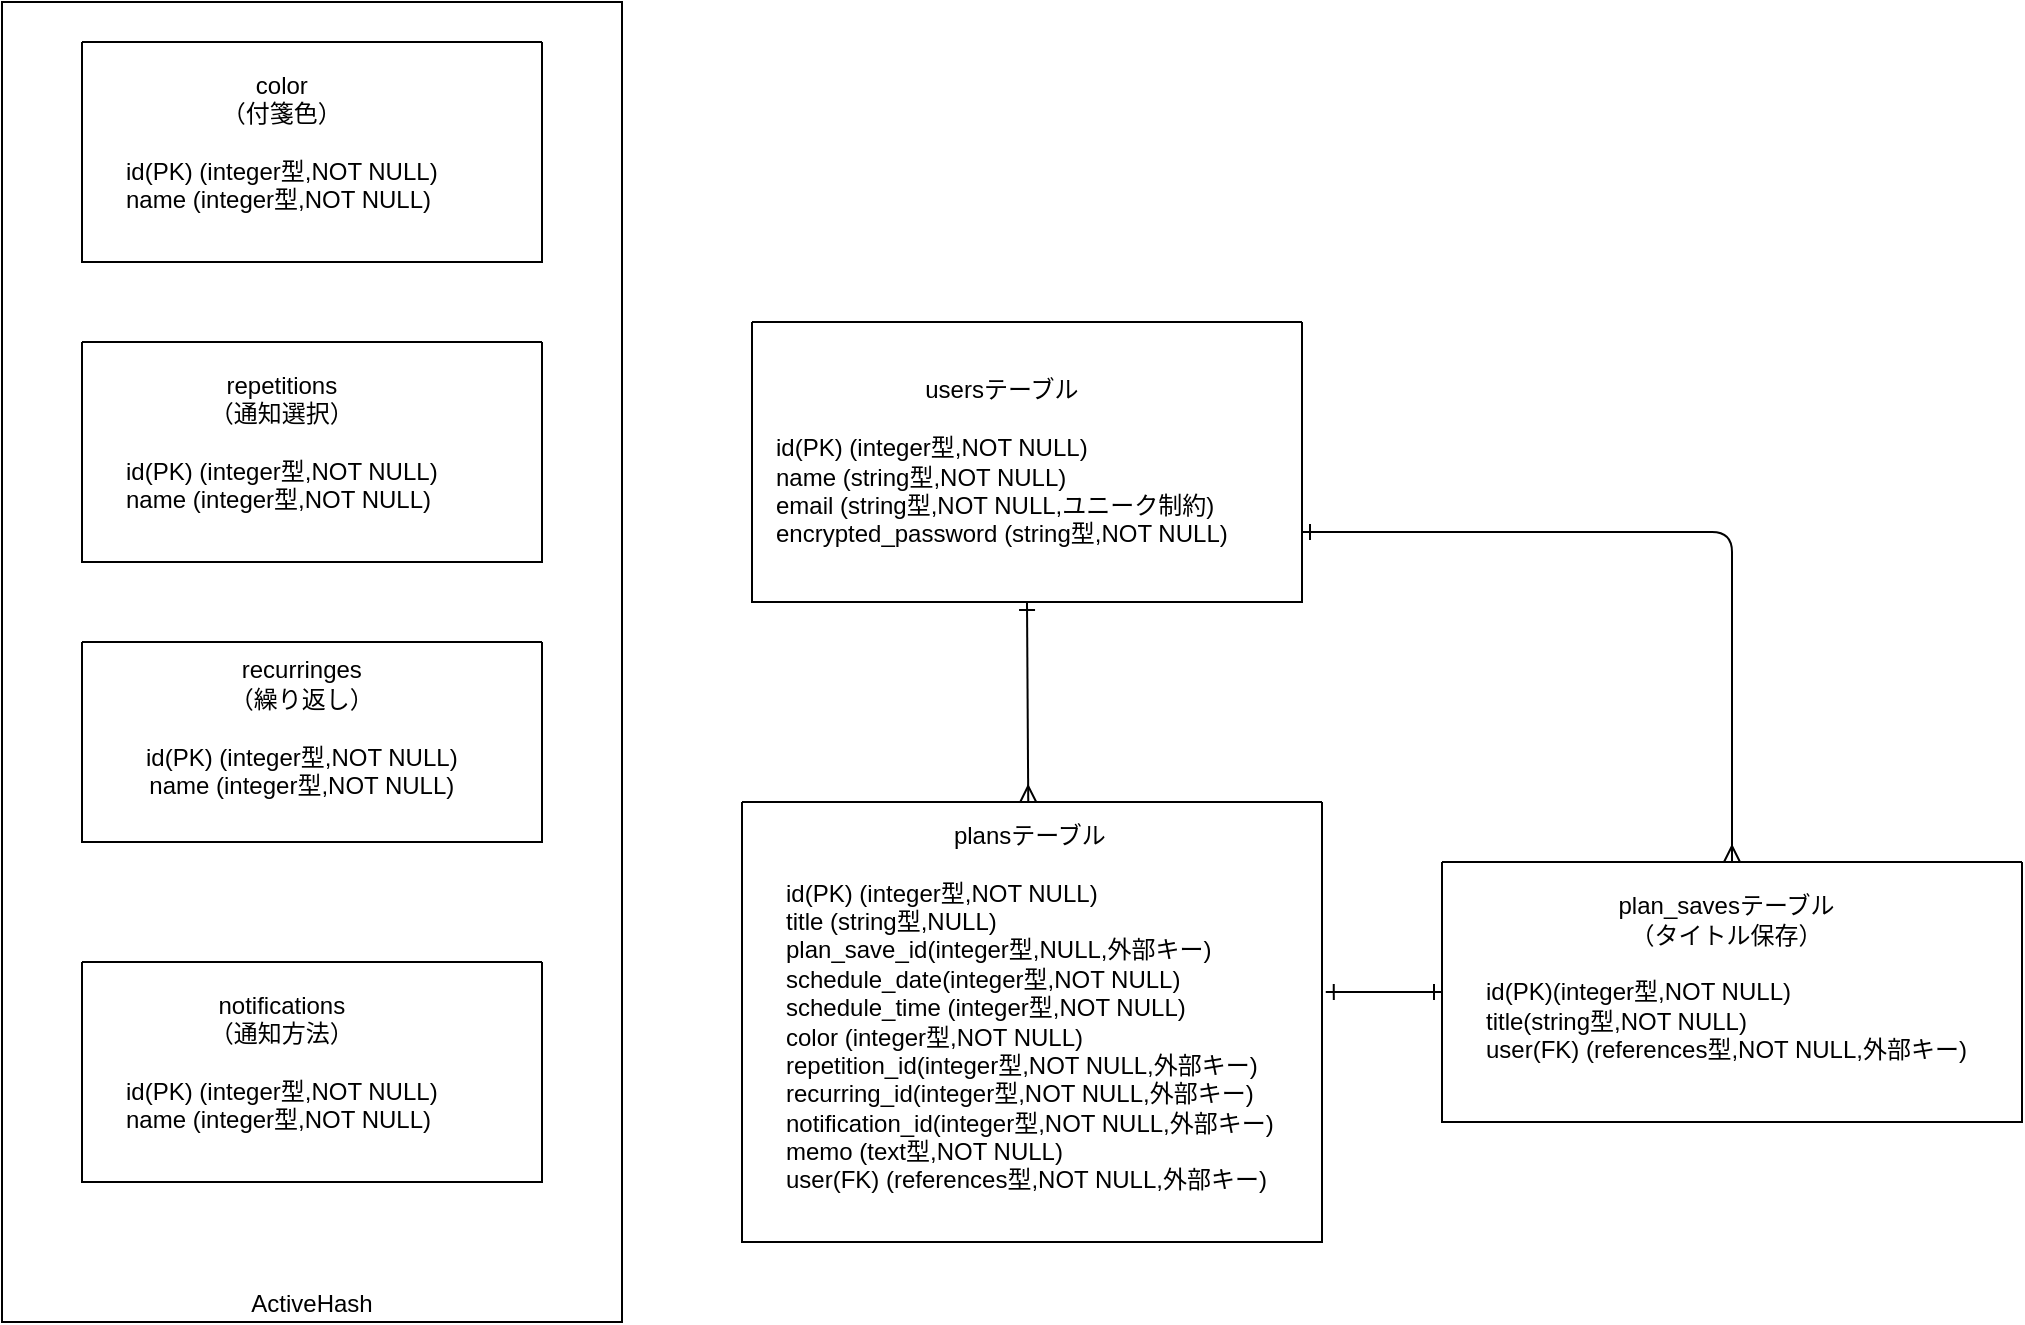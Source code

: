 <mxfile>
    <diagram id="1gOW478t45ySkrMv6tAD" name="ページ1">
        <mxGraphModel dx="220" dy="618" grid="1" gridSize="10" guides="1" tooltips="1" connect="1" arrows="1" fold="1" page="1" pageScale="1" pageWidth="827" pageHeight="1169" math="0" shadow="0">
            <root>
                <mxCell id="0"/>
                <mxCell id="1" parent="0"/>
                <mxCell id="32" value="ActiveHash" style="whiteSpace=wrap;html=1;align=center;fillColor=none;verticalAlign=bottom;" parent="1" vertex="1">
                    <mxGeometry x="40" y="10" width="310" height="660" as="geometry"/>
                </mxCell>
                <mxCell id="15" style="edgeStyle=none;html=1;exitX=0.5;exitY=1;exitDx=0;exitDy=0;entryX=0.456;entryY=0;entryDx=0;entryDy=0;startArrow=ERone;startFill=0;endArrow=ERmany;endFill=0;entryPerimeter=0;" parent="1" source="3" target="6" edge="1">
                    <mxGeometry relative="1" as="geometry">
                        <mxPoint x="550" y="415" as="targetPoint"/>
                    </mxGeometry>
                </mxCell>
                <mxCell id="20" style="edgeStyle=none;html=1;exitX=1;exitY=0.75;exitDx=0;exitDy=0;entryX=0.5;entryY=0;entryDx=0;entryDy=0;startArrow=ERone;startFill=0;endArrow=ERmany;endFill=0;" parent="1" source="3" target="10" edge="1">
                    <mxGeometry relative="1" as="geometry">
                        <mxPoint x="830" y="390" as="targetPoint"/>
                        <Array as="points">
                            <mxPoint x="905" y="275"/>
                        </Array>
                    </mxGeometry>
                </mxCell>
                <mxCell id="3" value="" style="swimlane;startSize=0;align=left;" parent="1" vertex="1">
                    <mxGeometry x="415" y="170" width="275" height="140" as="geometry"/>
                </mxCell>
                <mxCell id="4" value="&lt;div style=&quot;text-align: center;&quot;&gt;&lt;span style=&quot;background-color: initial;&quot;&gt;usersテーブル&lt;/span&gt;&lt;/div&gt;&lt;br&gt;id(PK) (integer型,NOT NULL)&lt;br&gt;name (string型,NOT NULL)&lt;br&gt;&lt;div style=&quot;&quot;&gt;&lt;span style=&quot;background-color: initial;&quot;&gt;email (string型,NOT NULL,ユニーク制約)&lt;/span&gt;&lt;/div&gt;&lt;div style=&quot;&quot;&gt;&lt;span style=&quot;background-color: initial;&quot;&gt;encrypted_password (string型,NOT NULL)&lt;/span&gt;&lt;/div&gt;" style="text;html=1;align=left;verticalAlign=middle;resizable=0;points=[];autosize=1;strokeColor=none;fillColor=none;" parent="3" vertex="1">
                    <mxGeometry x="10" y="20" width="250" height="100" as="geometry"/>
                </mxCell>
                <mxCell id="5" value="" style="swimlane;startSize=0;align=left;" parent="1" vertex="1">
                    <mxGeometry x="410" y="410" width="290" height="220" as="geometry"/>
                </mxCell>
                <mxCell id="6" value="&lt;div style=&quot;text-align: center;&quot;&gt;&lt;span style=&quot;background-color: initial;&quot;&gt;plansテーブル&lt;/span&gt;&lt;/div&gt;&lt;br&gt;id(PK) (integer型,NOT NULL)&lt;br&gt;title (string型,NULL)&lt;br&gt;plan_save_id(integer型,NULL,外部キー)&lt;br&gt;&lt;span style=&quot;background-color: initial;&quot;&gt;schedule_date(integer型,NOT NULL)&lt;/span&gt;&lt;br&gt;&lt;div style=&quot;&quot;&gt;&lt;span style=&quot;background-color: initial;&quot;&gt;schedule_time (integer型,NOT NULL)&lt;/span&gt;&lt;/div&gt;&lt;div style=&quot;&quot;&gt;&lt;span style=&quot;background-color: initial;&quot;&gt;color (integer型,NOT NULL)&lt;/span&gt;&lt;/div&gt;&lt;div style=&quot;&quot;&gt;&lt;span style=&quot;background-color: initial;&quot;&gt;repetition_id&lt;/span&gt;&lt;span style=&quot;background-color: initial;&quot;&gt;(integer型,NOT NULL,外部キー)&lt;/span&gt;&lt;/div&gt;&lt;div style=&quot;&quot;&gt;&lt;span style=&quot;background-color: initial;&quot;&gt;recurring_id&lt;/span&gt;&lt;span style=&quot;background-color: initial;&quot;&gt;(integer型,NOT NULL,外部キー)&lt;/span&gt;&lt;/div&gt;&lt;div style=&quot;&quot;&gt;&lt;span style=&quot;background-color: initial;&quot;&gt;notification_id&lt;/span&gt;&lt;span style=&quot;background-color: initial;&quot;&gt;(integer型,NOT NULL,外部キー)&lt;/span&gt;&lt;/div&gt;&lt;div style=&quot;&quot;&gt;&lt;span style=&quot;background-color: initial;&quot;&gt;memo (text型,NOT NULL)&lt;/span&gt;&lt;/div&gt;&lt;div style=&quot;&quot;&gt;&lt;div&gt;&lt;span style=&quot;background-color: initial;&quot;&gt;user(FK) (references型,NOT NULL,外部キー)&lt;/span&gt;&lt;/div&gt;&lt;/div&gt;&lt;div style=&quot;&quot;&gt;&lt;br&gt;&lt;/div&gt;" style="text;html=1;align=left;verticalAlign=middle;resizable=0;points=[];autosize=1;strokeColor=none;fillColor=none;" parent="5" vertex="1">
                    <mxGeometry x="20" width="270" height="220" as="geometry"/>
                </mxCell>
                <mxCell id="19" style="edgeStyle=none;html=1;exitX=0;exitY=0.5;exitDx=0;exitDy=0;entryX=1.007;entryY=0.432;entryDx=0;entryDy=0;entryPerimeter=0;startArrow=ERone;startFill=0;endArrow=ERone;endFill=0;" parent="1" source="10" target="6" edge="1">
                    <mxGeometry relative="1" as="geometry">
                        <mxPoint x="690" y="505" as="targetPoint"/>
                    </mxGeometry>
                </mxCell>
                <mxCell id="10" value="" style="swimlane;startSize=0;align=left;" parent="1" vertex="1">
                    <mxGeometry x="760" y="440" width="290" height="130" as="geometry"/>
                </mxCell>
                <mxCell id="11" value="&lt;div style=&quot;text-align: center;&quot;&gt;&lt;span style=&quot;background-color: initial;&quot;&gt;plan_savesテーブル&lt;/span&gt;&lt;/div&gt;&lt;div style=&quot;text-align: center;&quot;&gt;（タイトル保存）&lt;/div&gt;&lt;br&gt;id(PK)(integer型,NOT NULL)&lt;br&gt;&lt;div style=&quot;&quot;&gt;&lt;div&gt;&lt;span style=&quot;background-color: initial;&quot;&gt;title(&lt;/span&gt;&lt;span style=&quot;background-color: initial;&quot;&gt;string型,NOT NULL)&lt;/span&gt;&lt;/div&gt;&lt;div&gt;&lt;span style=&quot;background-color: initial;&quot;&gt;user(FK) (&lt;/span&gt;&lt;span style=&quot;background-color: initial;&quot;&gt;references型,NOT NULL,外部キー)&lt;/span&gt;&lt;span style=&quot;background-color: initial;&quot;&gt;&lt;br&gt;&lt;/span&gt;&lt;/div&gt;&lt;/div&gt;&lt;div style=&quot;&quot;&gt;&lt;br&gt;&lt;/div&gt;" style="text;html=1;align=left;verticalAlign=middle;resizable=0;points=[];autosize=1;strokeColor=none;fillColor=none;" parent="10" vertex="1">
                    <mxGeometry x="20" y="10" width="260" height="110" as="geometry"/>
                </mxCell>
                <mxCell id="21" value="" style="swimlane;startSize=0;align=left;" parent="1" vertex="1">
                    <mxGeometry x="80" y="180" width="230" height="110" as="geometry"/>
                </mxCell>
                <mxCell id="22" value="&lt;div style=&quot;text-align: center;&quot;&gt;&lt;span style=&quot;background-color: initial; text-align: left;&quot;&gt;&lt;br&gt;&lt;/span&gt;&lt;/div&gt;&lt;div style=&quot;text-align: center;&quot;&gt;&lt;span style=&quot;background-color: initial; text-align: left;&quot;&gt;repetitions&lt;/span&gt;&lt;/div&gt;&lt;div style=&quot;text-align: center;&quot;&gt;&lt;span style=&quot;background-color: initial; text-align: left;&quot;&gt;（通知選択）&lt;/span&gt;&lt;br&gt;&lt;/div&gt;&lt;br&gt;id(PK) (integer型,NOT NULL)&lt;br&gt;name (integer型,NOT NULL)&lt;br&gt;&lt;div style=&quot;&quot;&gt;&lt;br&gt;&lt;/div&gt;" style="text;html=1;align=left;verticalAlign=middle;resizable=0;points=[];autosize=1;strokeColor=none;fillColor=none;" parent="21" vertex="1">
                    <mxGeometry x="20" y="-5" width="180" height="110" as="geometry"/>
                </mxCell>
                <mxCell id="23" value="" style="swimlane;startSize=0;align=left;" parent="1" vertex="1">
                    <mxGeometry x="80" y="330" width="230" height="100" as="geometry"/>
                </mxCell>
                <mxCell id="24" value="&lt;div style=&quot;text-align: center;&quot;&gt;&lt;span style=&quot;background-color: initial;&quot;&gt;recurringes&lt;/span&gt;&lt;/div&gt;&lt;div style=&quot;text-align: center;&quot;&gt;&lt;span style=&quot;background-color: initial;&quot;&gt;（繰り返し）&lt;/span&gt;&lt;/div&gt;&lt;br&gt;id(PK) (integer型,NOT NULL)&lt;br&gt;&lt;div style=&quot;text-align: center;&quot;&gt;&lt;span style=&quot;background-color: initial;&quot;&gt;name (integer型,NOT NULL)&lt;/span&gt;&lt;/div&gt;&lt;div style=&quot;&quot;&gt;&lt;br&gt;&lt;/div&gt;" style="text;html=1;align=left;verticalAlign=middle;resizable=0;points=[];autosize=1;strokeColor=none;fillColor=none;" parent="23" vertex="1">
                    <mxGeometry x="30" width="180" height="100" as="geometry"/>
                </mxCell>
                <mxCell id="25" value="" style="swimlane;startSize=0;align=left;" parent="1" vertex="1">
                    <mxGeometry x="80" y="490" width="230" height="110" as="geometry"/>
                </mxCell>
                <mxCell id="26" value="&lt;div style=&quot;text-align: left;&quot;&gt;&lt;span style=&quot;background-color: initial;&quot;&gt;&lt;br&gt;&lt;/span&gt;&lt;/div&gt;&lt;div style=&quot;text-align: center;&quot;&gt;&lt;span style=&quot;background-color: initial;&quot;&gt;&lt;span style=&quot;&quot;&gt;&#9;&lt;/span&gt;notifications&lt;/span&gt;&lt;/div&gt;&lt;div style=&quot;text-align: center;&quot;&gt;&lt;span style=&quot;background-color: initial;&quot;&gt;（通知方法）&lt;/span&gt;&lt;/div&gt;&lt;br&gt;id(PK) (integer型,NOT NULL)&lt;br&gt;name (integer型,NOT NULL)&lt;br&gt;&lt;div style=&quot;&quot;&gt;&lt;br&gt;&lt;/div&gt;" style="text;html=1;align=left;verticalAlign=middle;resizable=0;points=[];autosize=1;strokeColor=none;fillColor=none;" parent="25" vertex="1">
                    <mxGeometry x="20" y="-5" width="180" height="110" as="geometry"/>
                </mxCell>
                <mxCell id="30" value="" style="swimlane;startSize=0;align=left;" parent="1" vertex="1">
                    <mxGeometry x="80" y="30" width="230" height="110" as="geometry"/>
                </mxCell>
                <mxCell id="31" value="&lt;div style=&quot;text-align: center;&quot;&gt;&lt;br&gt;&lt;/div&gt;&lt;div style=&quot;text-align: center;&quot;&gt;color&lt;/div&gt;&lt;div style=&quot;text-align: center;&quot;&gt;&lt;span style=&quot;background-color: initial; text-align: left;&quot;&gt;（付箋色）&lt;/span&gt;&lt;br&gt;&lt;/div&gt;&lt;br&gt;id(PK) (integer型,NOT NULL)&lt;br&gt;name (integer型,NOT NULL)&lt;br&gt;&lt;div style=&quot;&quot;&gt;&lt;br&gt;&lt;/div&gt;" style="text;html=1;align=left;verticalAlign=middle;resizable=0;points=[];autosize=1;strokeColor=none;fillColor=none;" parent="30" vertex="1">
                    <mxGeometry x="20" y="-5" width="180" height="110" as="geometry"/>
                </mxCell>
            </root>
        </mxGraphModel>
    </diagram>
</mxfile>